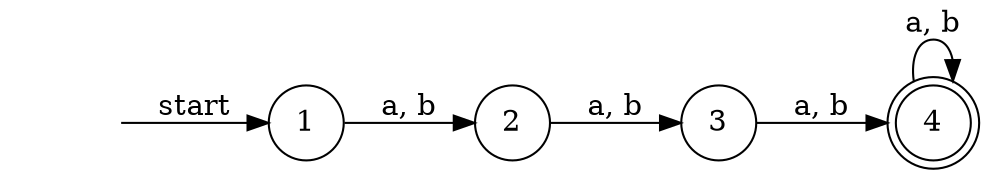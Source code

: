 digraph graph_2_2{
    rankdir=LR;

    "" [shape = none];
    4 [shape = doublecircle];
    node [shape = circle];

    "" -> 1 [label = "start"];  
    1 -> 2 [label = "a, b"];
    2 -> 3 [label = "a, b"];
    3 -> 4 [label = "a, b"];
    4 -> 4 [label = "a, b"];

}
